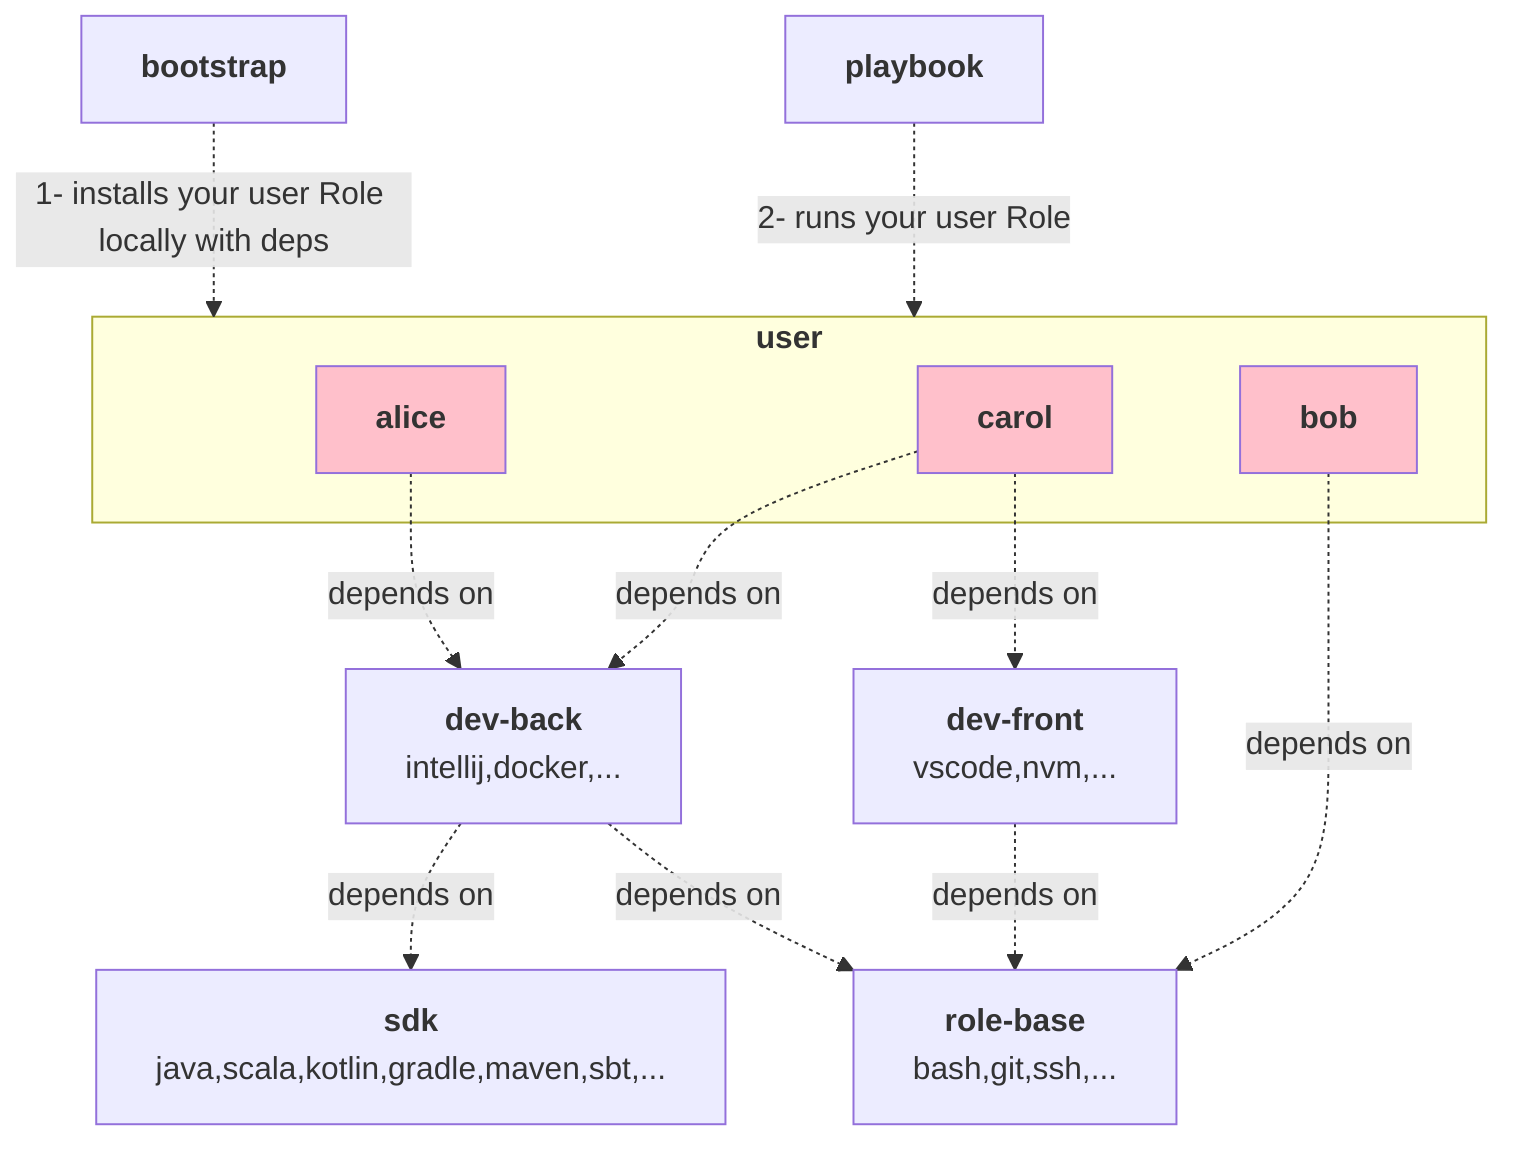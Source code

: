 flowchart TD
    bootstrap[<b>bootstrap</b>]
    playbook[<b>playbook</b>]
    subgraph user[<b>user</b>]
        alice[<b>alice</b>]
        bob[<b>bob</b>]
        carol[<b>carol</b>]
    end
    bootstrap -. 1- installs your user Role locally with deps .-> user
    playbook -. 2- runs your user Role .-> user
    devfront[<b>dev-front</b>\nvscode,nvm,...]
    devback[<b>dev-back</b>\nintellij,docker,...]
    sdk[<b>sdk</b>\njava,scala,kotlin,gradle,maven,sbt,...]
    base[<b>role-base</b>\nbash,git,ssh,...]
    devback -. depends on .-> sdk
    devback -. depends on .-> base
    devfront -. depends on .-> base
    alice -. depends on .-> devback
    bob -. depends on .-> base
    carol -.depends on .-> devfront
    carol -.depends on .-> devback

    style alice fill:pink
    style bob fill:pink
    style carol fill:pink